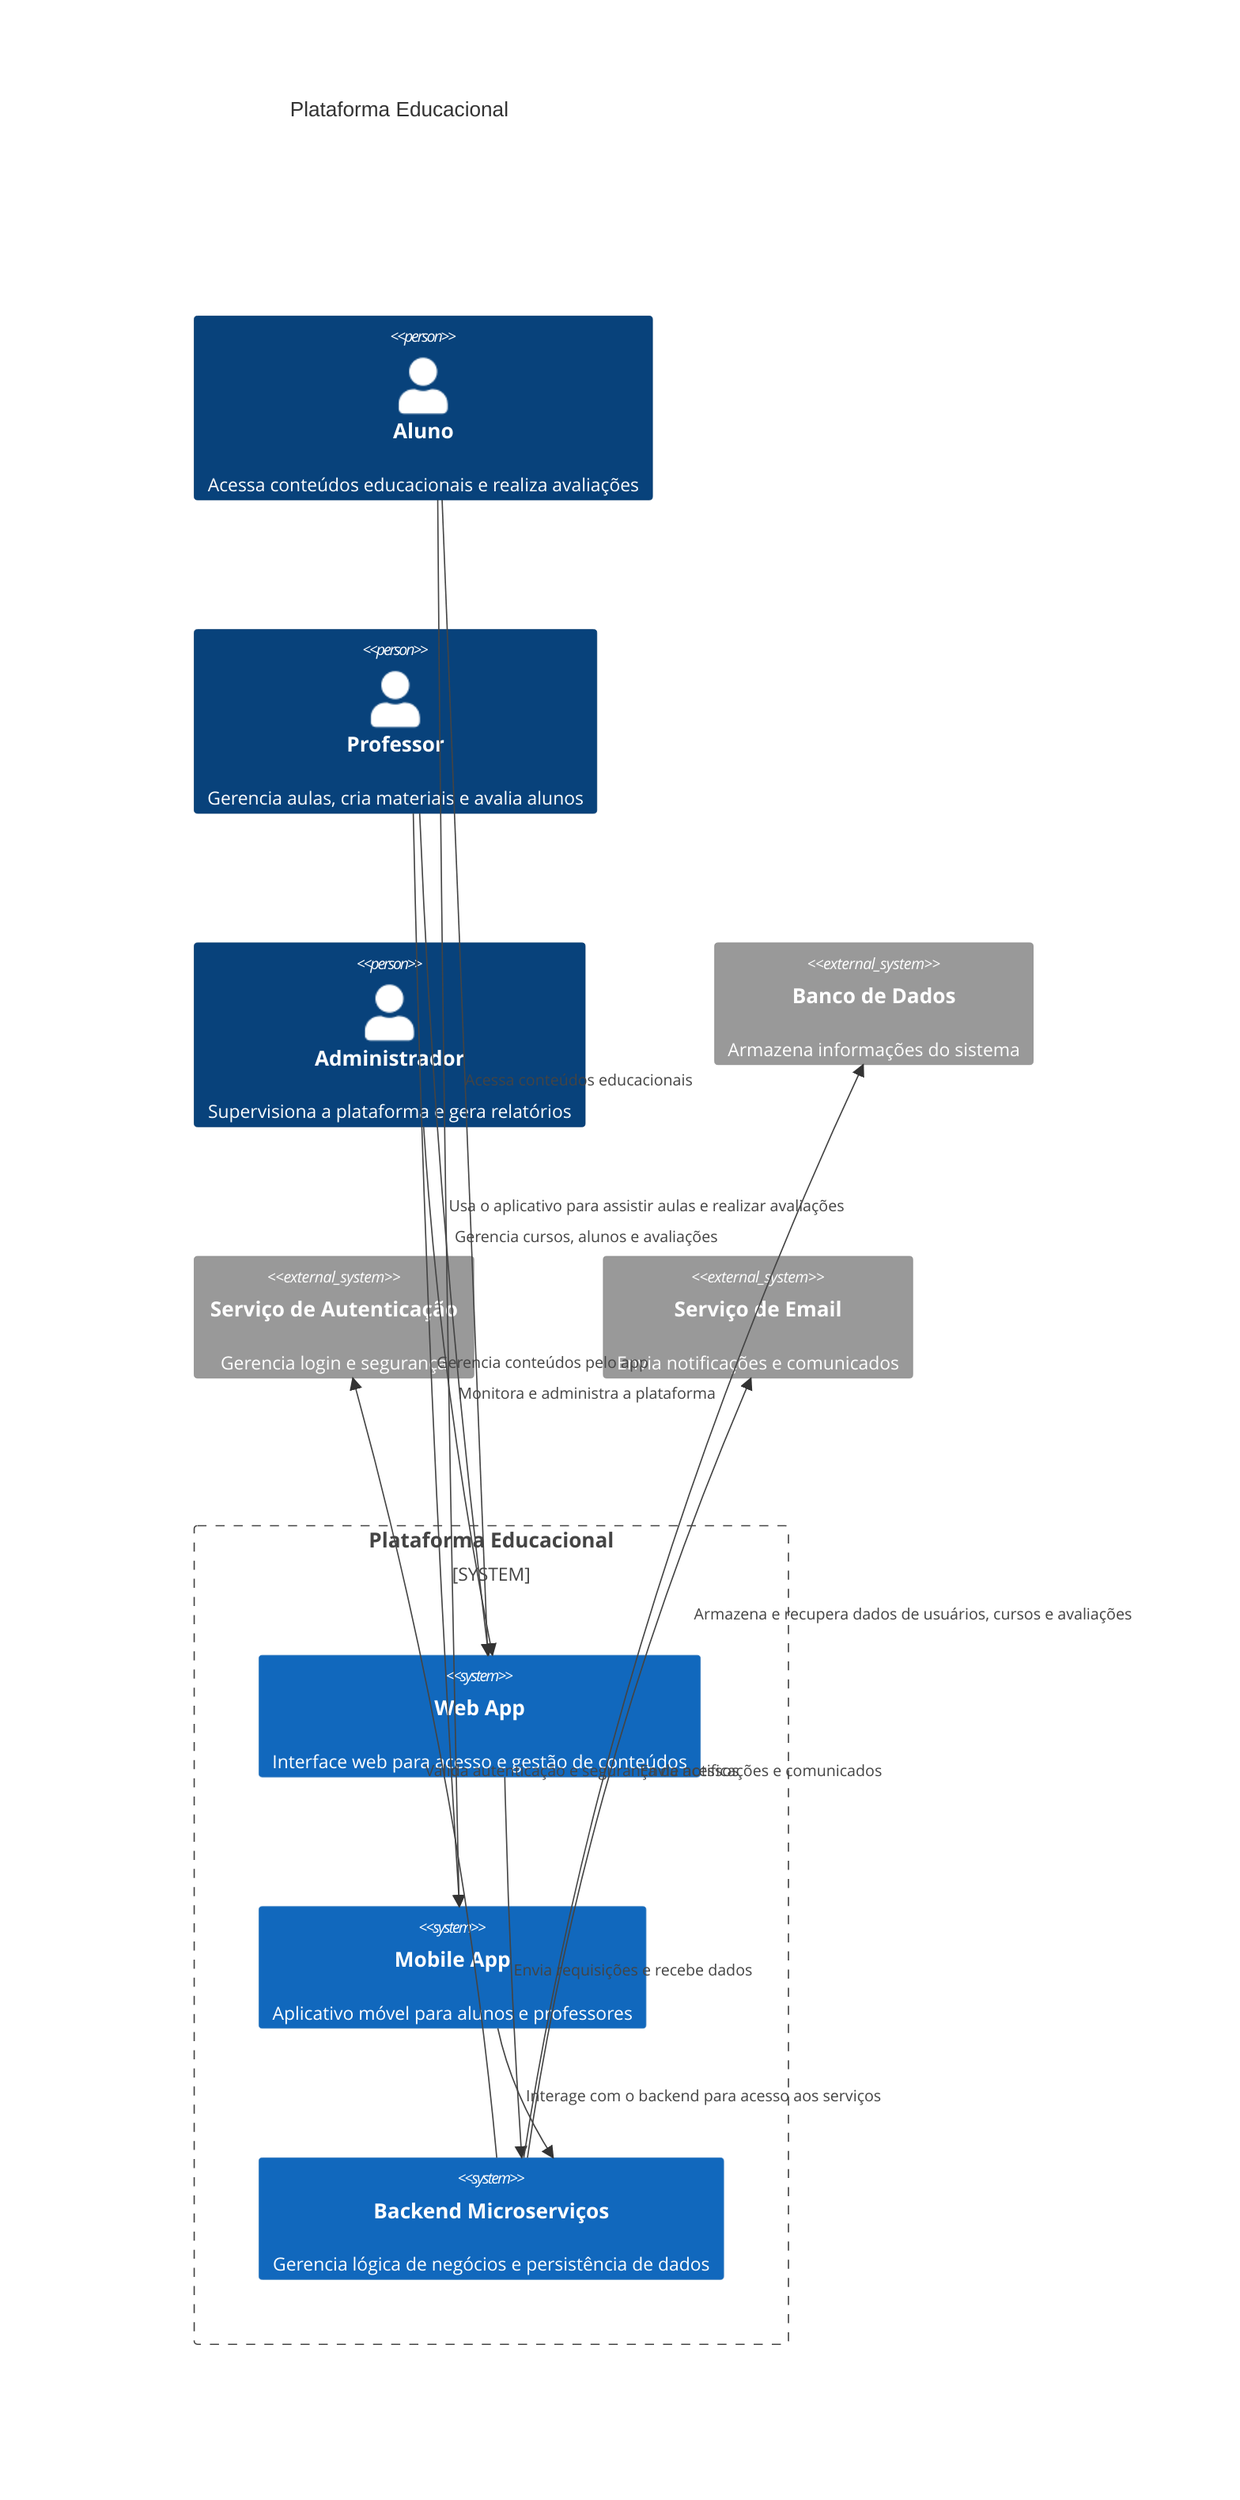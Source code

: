 C4Context
    title Plataforma Educacional
    
    Person(Aluno, "Aluno", "Acessa conteúdos educacionais e realiza avaliações")
    Person(Professor, "Professor", "Gerencia aulas, cria materiais e avalia alunos")
    Person(Admin, "Administrador", "Supervisiona a plataforma e gera relatórios")
    
    System_Boundary(PlataformaEducacional, "Plataforma Educacional") {
        System(WebApp, "Web App", "Interface web para acesso e gestão de conteúdos")
        System(MobileApp, "Mobile App", "Aplicativo móvel para alunos e professores")
        System(Backend, "Backend Microserviços", "Gerencia lógica de negócios e persistência de dados")
    }
    
    System_Ext(DB, "Banco de Dados", "Armazena informações do sistema")
    System_Ext(AuthService, "Serviço de Autenticação", "Gerencia login e segurança")
    System_Ext(EmailService, "Serviço de Email", "Envia notificações e comunicados")
    
    Rel(Aluno, WebApp, "Acessa conteúdos educacionais")
    Rel(Aluno, MobileApp, "Usa o aplicativo para assistir aulas e realizar avaliações")
    Rel(Professor, WebApp, "Gerencia cursos, alunos e avaliações")
    Rel(Professor, MobileApp, "Gerencia conteúdos pelo app")
    Rel(Admin, WebApp, "Monitora e administra a plataforma")
    
    Rel(WebApp, Backend, "Envia requisições e recebe dados")
    Rel(MobileApp, Backend, "Interage com o backend para acesso aos serviços")
    Rel(Backend, DB, "Armazena e recupera dados de usuários, cursos e avaliações")
    Rel(Backend, AuthService, "Valida autenticação e segurança de acessos")
    Rel(Backend, EmailService, "Envia notificações e comunicados")